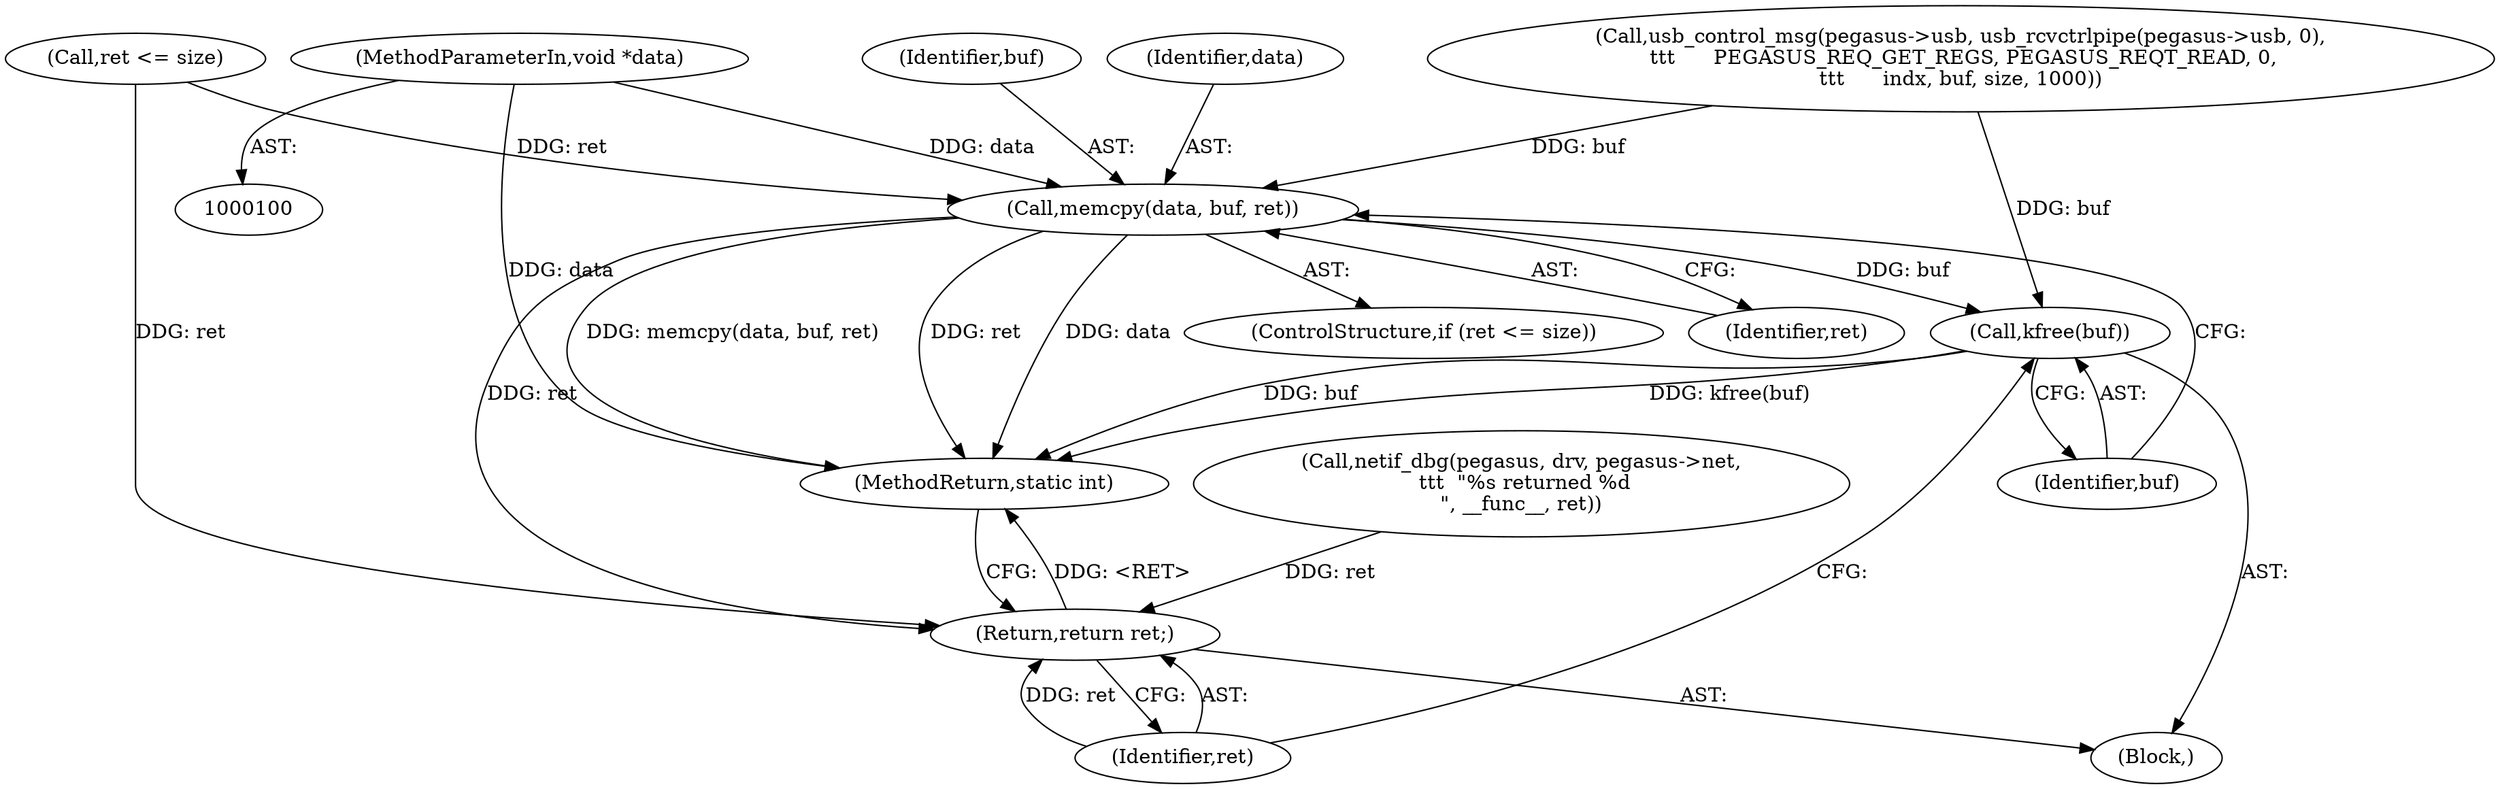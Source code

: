 digraph "0_linux_5593523f968bc86d42a035c6df47d5e0979b5ace@pointer" {
"1000104" [label="(MethodParameterIn,void *data)"];
"1000155" [label="(Call,memcpy(data, buf, ret))"];
"1000159" [label="(Call,kfree(buf))"];
"1000161" [label="(Return,return ret;)"];
"1000163" [label="(MethodReturn,static int)"];
"1000155" [label="(Call,memcpy(data, buf, ret))"];
"1000152" [label="(Call,ret <= size)"];
"1000161" [label="(Return,return ret;)"];
"1000156" [label="(Identifier,data)"];
"1000159" [label="(Call,kfree(buf))"];
"1000160" [label="(Identifier,buf)"];
"1000121" [label="(Call,usb_control_msg(pegasus->usb, usb_rcvctrlpipe(pegasus->usb, 0),\n \t\t\t      PEGASUS_REQ_GET_REGS, PEGASUS_REQT_READ, 0,\n\t\t\t      indx, buf, size, 1000))"];
"1000105" [label="(Block,)"];
"1000162" [label="(Identifier,ret)"];
"1000104" [label="(MethodParameterIn,void *data)"];
"1000141" [label="(Call,netif_dbg(pegasus, drv, pegasus->net,\n \t\t\t  \"%s returned %d\n\", __func__, ret))"];
"1000151" [label="(ControlStructure,if (ret <= size))"];
"1000158" [label="(Identifier,ret)"];
"1000157" [label="(Identifier,buf)"];
"1000104" -> "1000100"  [label="AST: "];
"1000104" -> "1000163"  [label="DDG: data"];
"1000104" -> "1000155"  [label="DDG: data"];
"1000155" -> "1000151"  [label="AST: "];
"1000155" -> "1000158"  [label="CFG: "];
"1000156" -> "1000155"  [label="AST: "];
"1000157" -> "1000155"  [label="AST: "];
"1000158" -> "1000155"  [label="AST: "];
"1000160" -> "1000155"  [label="CFG: "];
"1000155" -> "1000163"  [label="DDG: memcpy(data, buf, ret)"];
"1000155" -> "1000163"  [label="DDG: ret"];
"1000155" -> "1000163"  [label="DDG: data"];
"1000121" -> "1000155"  [label="DDG: buf"];
"1000152" -> "1000155"  [label="DDG: ret"];
"1000155" -> "1000159"  [label="DDG: buf"];
"1000155" -> "1000161"  [label="DDG: ret"];
"1000159" -> "1000105"  [label="AST: "];
"1000159" -> "1000160"  [label="CFG: "];
"1000160" -> "1000159"  [label="AST: "];
"1000162" -> "1000159"  [label="CFG: "];
"1000159" -> "1000163"  [label="DDG: kfree(buf)"];
"1000159" -> "1000163"  [label="DDG: buf"];
"1000121" -> "1000159"  [label="DDG: buf"];
"1000161" -> "1000105"  [label="AST: "];
"1000161" -> "1000162"  [label="CFG: "];
"1000162" -> "1000161"  [label="AST: "];
"1000163" -> "1000161"  [label="CFG: "];
"1000161" -> "1000163"  [label="DDG: <RET>"];
"1000162" -> "1000161"  [label="DDG: ret"];
"1000141" -> "1000161"  [label="DDG: ret"];
"1000152" -> "1000161"  [label="DDG: ret"];
}
